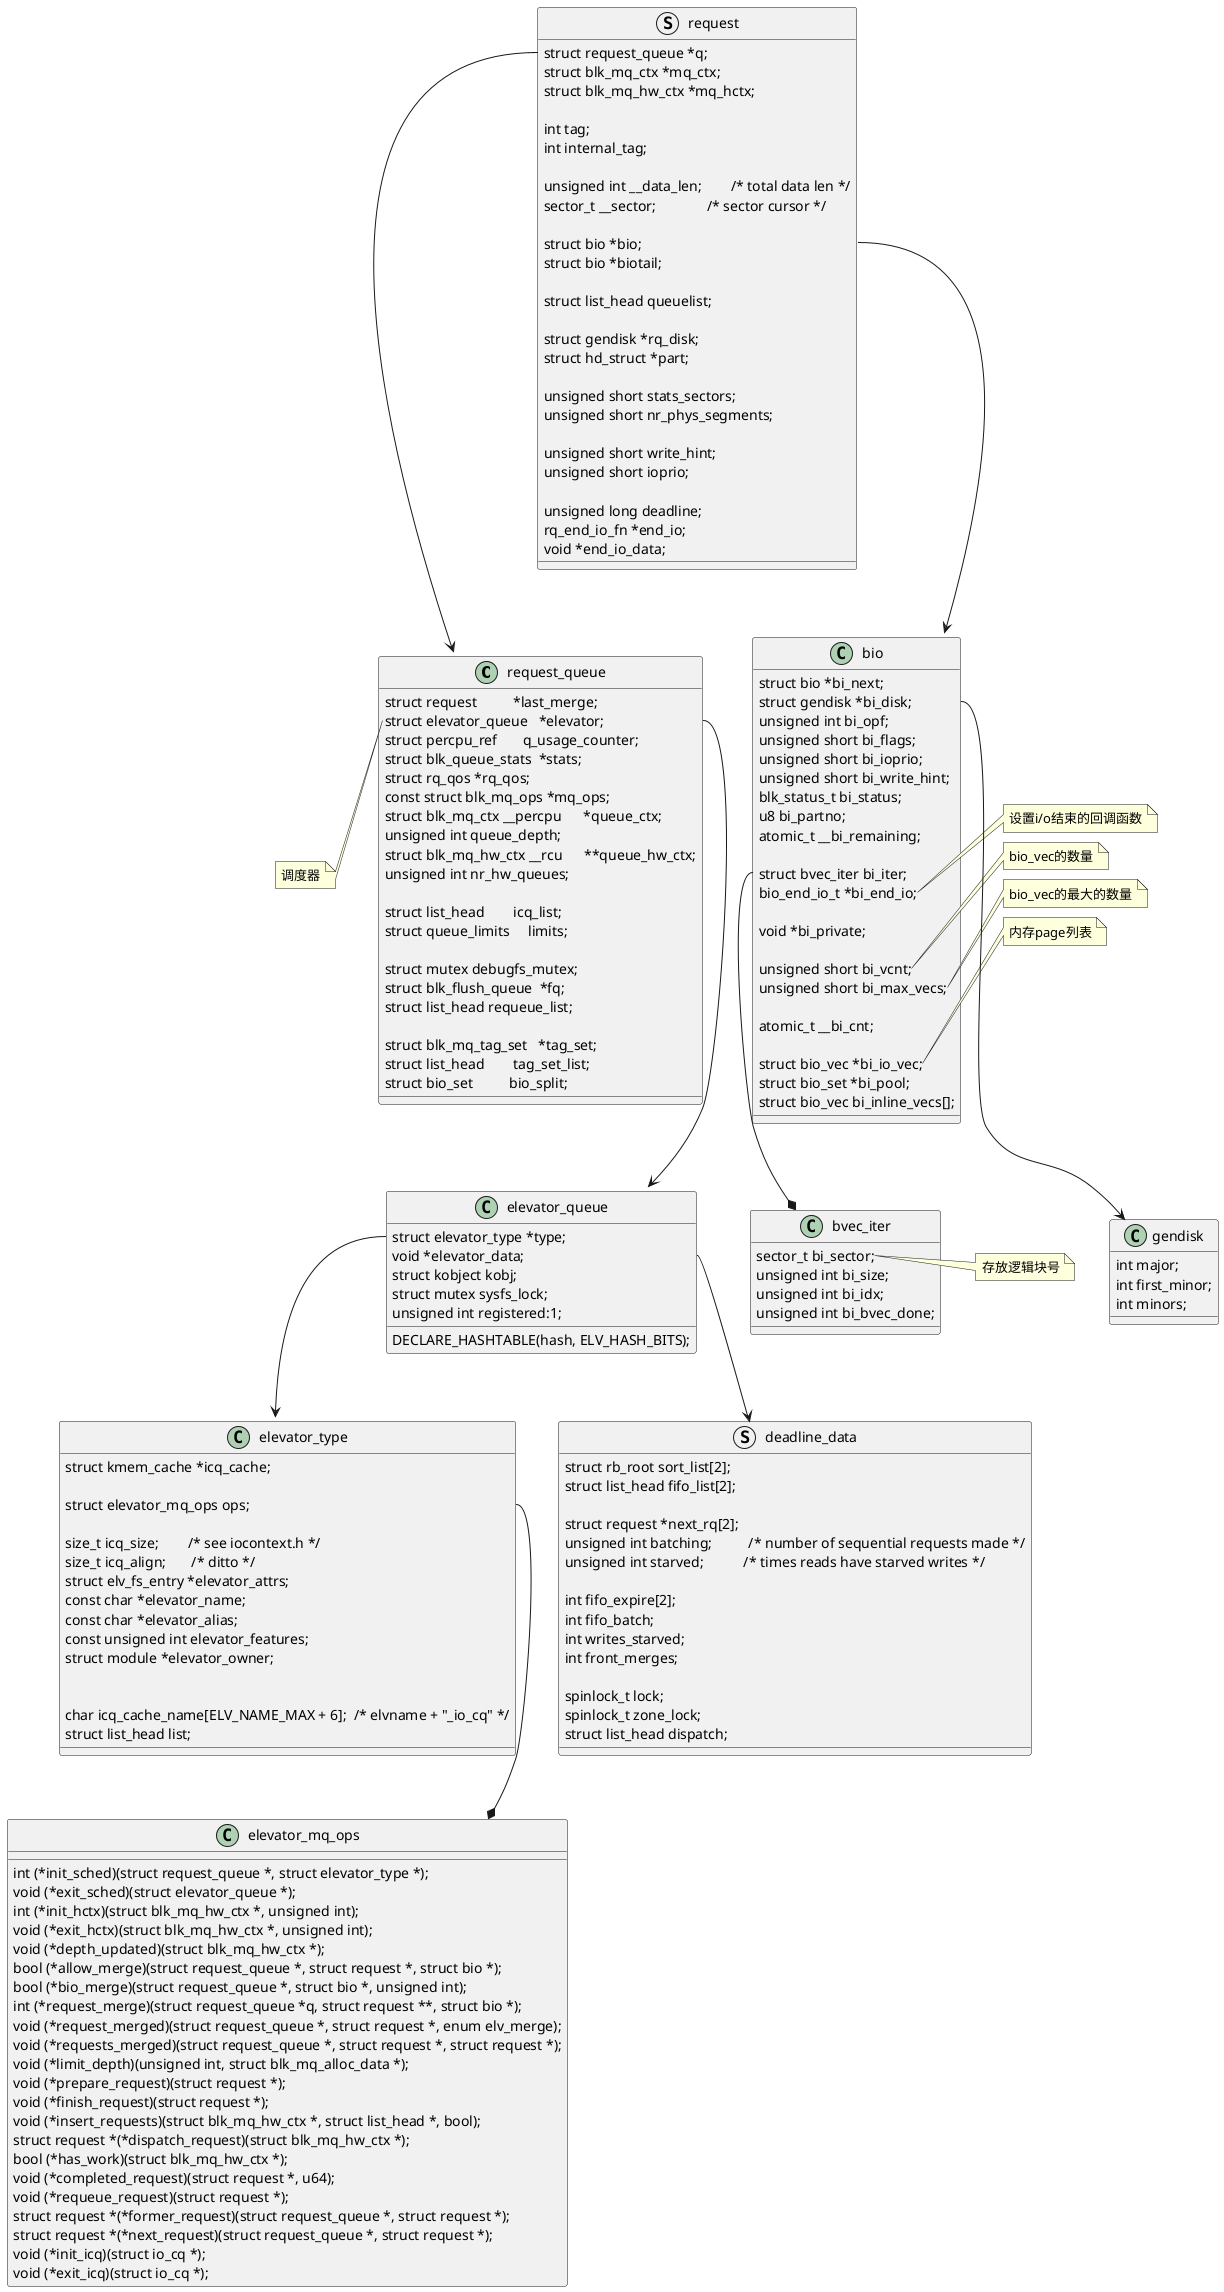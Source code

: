@startuml

class request_queue {
        struct request          *last_merge;
        struct elevator_queue   *elevator;
        struct percpu_ref       q_usage_counter;
        struct blk_queue_stats  *stats;
        struct rq_qos *rq_qos;
        const struct blk_mq_ops *mq_ops;
        struct blk_mq_ctx __percpu      *queue_ctx;
        unsigned int queue_depth;
        struct blk_mq_hw_ctx __rcu      **queue_hw_ctx;
        unsigned int nr_hw_queues;

        struct list_head        icq_list;
        struct queue_limits     limits;

        struct mutex debugfs_mutex;
        struct blk_flush_queue  *fq;
        struct list_head requeue_list;

        struct blk_mq_tag_set   *tag_set;
        struct list_head        tag_set_list;
        struct bio_set          bio_split;

}

note left of request_queue::elevator
        调度器
end note


class elevator_queue
{
        struct elevator_type *type;
        void *elevator_data;
        struct kobject kobj;
        struct mutex sysfs_lock;
        unsigned int registered:1;
        DECLARE_HASHTABLE(hash, ELV_HASH_BITS);
}


class elevator_type
{
        struct kmem_cache *icq_cache;

        struct elevator_mq_ops ops;

        size_t icq_size;        /* see iocontext.h */
        size_t icq_align;       /* ditto */
        struct elv_fs_entry *elevator_attrs;
        const char *elevator_name;
        const char *elevator_alias;
        const unsigned int elevator_features;
        struct module *elevator_owner;


        char icq_cache_name[ELV_NAME_MAX + 6];  /* elvname + "_io_cq" */
        struct list_head list;
}


class elevator_mq_ops {
        int (*init_sched)(struct request_queue *, struct elevator_type *);
        void (*exit_sched)(struct elevator_queue *);
        int (*init_hctx)(struct blk_mq_hw_ctx *, unsigned int);
        void (*exit_hctx)(struct blk_mq_hw_ctx *, unsigned int);
        void (*depth_updated)(struct blk_mq_hw_ctx *);
                
        bool (*allow_merge)(struct request_queue *, struct request *, struct bio *);
        bool (*bio_merge)(struct request_queue *, struct bio *, unsigned int);
        int (*request_merge)(struct request_queue *q, struct request **, struct bio *);
        void (*request_merged)(struct request_queue *, struct request *, enum elv_merge);
        void (*requests_merged)(struct request_queue *, struct request *, struct request *);
        void (*limit_depth)(unsigned int, struct blk_mq_alloc_data *);
        void (*prepare_request)(struct request *);
        void (*finish_request)(struct request *);
        void (*insert_requests)(struct blk_mq_hw_ctx *, struct list_head *, bool);
        struct request *(*dispatch_request)(struct blk_mq_hw_ctx *);
        bool (*has_work)(struct blk_mq_hw_ctx *);
        void (*completed_request)(struct request *, u64);
        void (*requeue_request)(struct request *);
        struct request *(*former_request)(struct request_queue *, struct request *);
        struct request *(*next_request)(struct request_queue *, struct request *);
        void (*init_icq)(struct io_cq *);
        void (*exit_icq)(struct io_cq *);
}


class bio {
        struct bio *bi_next;
        struct gendisk *bi_disk;
        unsigned int bi_opf;
        unsigned short bi_flags;
        unsigned short bi_ioprio;
        unsigned short bi_write_hint;
        blk_status_t bi_status;
        u8 bi_partno;
        atomic_t __bi_remaining;

        struct bvec_iter bi_iter;
        bio_end_io_t *bi_end_io;
 
        void *bi_private;

        unsigned short bi_vcnt;
        unsigned short bi_max_vecs;

        atomic_t __bi_cnt;

        struct bio_vec *bi_io_vec;
        struct bio_set *bi_pool;
        struct bio_vec bi_inline_vecs[];
}

note right of bio::bi_end_io
    设置i/o结束的回调函数
end note

note right of bio::bi_vcnt
    bio_vec的数量
end note

note right of bio::bi_max_vecs
    bio_vec的最大的数量
end note

note right of bio::bi_io_vec
    内存page列表
end note

class bvec_iter {
    sector_t bi_sector;
    unsigned int bi_size;
    unsigned int bi_idx;
    unsigned int bi_bvec_done; 
}

note right of bvec_iter::bi_sector
    存放逻辑块号
end note

struct request {
        struct request_queue *q;
        struct blk_mq_ctx *mq_ctx;
        struct blk_mq_hw_ctx *mq_hctx;

        int tag;
        int internal_tag;

        unsigned int __data_len;        /* total data len */
        sector_t __sector;              /* sector cursor */

        struct bio *bio;
        struct bio *biotail;

        struct list_head queuelist;

        struct gendisk *rq_disk;
        struct hd_struct *part;

        unsigned short stats_sectors;
        unsigned short nr_phys_segments;

        unsigned short write_hint;
        unsigned short ioprio;

        unsigned long deadline;
        rq_end_io_fn *end_io;
        void *end_io_data;
}


class gendisk {
        int major;
        int first_minor;
        int minors;
}

struct deadline_data {
        struct rb_root sort_list[2];
        struct list_head fifo_list[2];

        struct request *next_rq[2];
        unsigned int batching;          /* number of sequential requests made */
        unsigned int starved;           /* times reads have starved writes */

        int fifo_expire[2];
        int fifo_batch;
        int writes_starved;
        int front_merges;

        spinlock_t lock;
        spinlock_t zone_lock;
        struct list_head dispatch;
}


request_queue::elevator --> elevator_queue

elevator_queue::type --> elevator_type
elevator_queue::elevator_data --> deadline_data

elevator_type::ops --* elevator_mq_ops

request::q --> request_queue
request::bio --> bio

bio::bi_disk --> gendisk
bio::bi_iter --* bvec_iter 


@enduml
